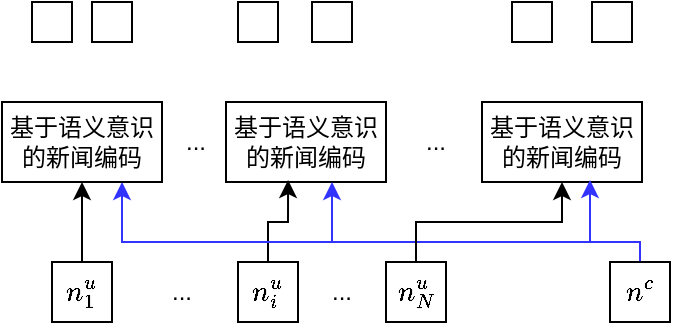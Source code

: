<mxfile version="16.2.4" type="github">
  <diagram id="g-GTH3m1mprbBZ8mFjRG" name="Page-1">
    <mxGraphModel dx="946" dy="508" grid="1" gridSize="10" guides="1" tooltips="1" connect="1" arrows="1" fold="1" page="1" pageScale="1" pageWidth="827" pageHeight="1169" math="1" shadow="0">
      <root>
        <mxCell id="0" />
        <mxCell id="1" parent="0" />
        <mxCell id="FSb0OSq2DILK62HOMhFQ-8" style="edgeStyle=orthogonalEdgeStyle;rounded=0;orthogonalLoop=1;jettySize=auto;html=1;entryX=0.5;entryY=1;entryDx=0;entryDy=0;" edge="1" parent="1" source="qfDMOs3huDskI0j0CrZW-1" target="FSb0OSq2DILK62HOMhFQ-3">
          <mxGeometry relative="1" as="geometry" />
        </mxCell>
        <mxCell id="qfDMOs3huDskI0j0CrZW-1" value="" style="rounded=0;whiteSpace=wrap;html=1;" parent="1" vertex="1">
          <mxGeometry x="80" y="320" width="30" height="30" as="geometry" />
        </mxCell>
        <mxCell id="FSb0OSq2DILK62HOMhFQ-15" style="edgeStyle=orthogonalEdgeStyle;rounded=0;orthogonalLoop=1;jettySize=auto;html=1;exitX=0.5;exitY=0;exitDx=0;exitDy=0;entryX=0.388;entryY=0.975;entryDx=0;entryDy=0;entryPerimeter=0;" edge="1" parent="1" source="qfDMOs3huDskI0j0CrZW-2" target="FSb0OSq2DILK62HOMhFQ-4">
          <mxGeometry relative="1" as="geometry" />
        </mxCell>
        <mxCell id="qfDMOs3huDskI0j0CrZW-2" value="" style="rounded=0;whiteSpace=wrap;html=1;" parent="1" vertex="1">
          <mxGeometry x="173" y="320" width="30" height="30" as="geometry" />
        </mxCell>
        <mxCell id="qfDMOs3huDskI0j0CrZW-3" value="" style="rounded=0;whiteSpace=wrap;html=1;" parent="1" vertex="1">
          <mxGeometry x="70" y="190" width="20" height="20" as="geometry" />
        </mxCell>
        <mxCell id="qfDMOs3huDskI0j0CrZW-7" value="..." style="text;html=1;strokeColor=none;fillColor=none;align=center;verticalAlign=middle;whiteSpace=wrap;rounded=0;" parent="1" vertex="1">
          <mxGeometry x="137" y="250" width="30" height="20" as="geometry" />
        </mxCell>
        <mxCell id="FSb0OSq2DILK62HOMhFQ-17" style="edgeStyle=orthogonalEdgeStyle;rounded=0;orthogonalLoop=1;jettySize=auto;html=1;entryX=0.75;entryY=1;entryDx=0;entryDy=0;strokeColor=#3333FF;" edge="1" parent="1" source="FSb0OSq2DILK62HOMhFQ-1" target="FSb0OSq2DILK62HOMhFQ-3">
          <mxGeometry relative="1" as="geometry">
            <Array as="points">
              <mxPoint x="374" y="310" />
              <mxPoint x="115" y="310" />
            </Array>
          </mxGeometry>
        </mxCell>
        <mxCell id="FSb0OSq2DILK62HOMhFQ-1" value="" style="rounded=0;whiteSpace=wrap;html=1;" vertex="1" parent="1">
          <mxGeometry x="359" y="320" width="30" height="30" as="geometry" />
        </mxCell>
        <mxCell id="FSb0OSq2DILK62HOMhFQ-3" value="基于语义意识的新闻编码" style="text;html=1;strokeColor=default;fillColor=none;align=center;verticalAlign=middle;whiteSpace=wrap;rounded=0;" vertex="1" parent="1">
          <mxGeometry x="55" y="240" width="80" height="40" as="geometry" />
        </mxCell>
        <mxCell id="FSb0OSq2DILK62HOMhFQ-4" value="基于语义意识的新闻编码" style="text;html=1;strokeColor=default;fillColor=none;align=center;verticalAlign=middle;whiteSpace=wrap;rounded=0;" vertex="1" parent="1">
          <mxGeometry x="167" y="240" width="80" height="40" as="geometry" />
        </mxCell>
        <mxCell id="FSb0OSq2DILK62HOMhFQ-5" value="基于语义意识的新闻编码" style="text;html=1;strokeColor=default;fillColor=none;align=center;verticalAlign=middle;whiteSpace=wrap;rounded=0;" vertex="1" parent="1">
          <mxGeometry x="295" y="240" width="80" height="40" as="geometry" />
        </mxCell>
        <mxCell id="FSb0OSq2DILK62HOMhFQ-16" style="edgeStyle=orthogonalEdgeStyle;rounded=0;orthogonalLoop=1;jettySize=auto;html=1;entryX=0.5;entryY=1;entryDx=0;entryDy=0;" edge="1" parent="1" source="FSb0OSq2DILK62HOMhFQ-6" target="FSb0OSq2DILK62HOMhFQ-5">
          <mxGeometry relative="1" as="geometry">
            <Array as="points">
              <mxPoint x="262" y="300" />
              <mxPoint x="335" y="300" />
            </Array>
          </mxGeometry>
        </mxCell>
        <mxCell id="FSb0OSq2DILK62HOMhFQ-6" value="" style="rounded=0;whiteSpace=wrap;html=1;" vertex="1" parent="1">
          <mxGeometry x="247" y="320" width="30" height="30" as="geometry" />
        </mxCell>
        <mxCell id="FSb0OSq2DILK62HOMhFQ-13" value="..." style="text;html=1;strokeColor=none;fillColor=none;align=center;verticalAlign=middle;whiteSpace=wrap;rounded=0;" vertex="1" parent="1">
          <mxGeometry x="257" y="250" width="30" height="20" as="geometry" />
        </mxCell>
        <mxCell id="FSb0OSq2DILK62HOMhFQ-18" value="" style="endArrow=classic;html=1;rounded=0;strokeColor=#3333FF;" edge="1" parent="1">
          <mxGeometry width="50" height="50" relative="1" as="geometry">
            <mxPoint x="220" y="310" as="sourcePoint" />
            <mxPoint x="220" y="280" as="targetPoint" />
          </mxGeometry>
        </mxCell>
        <mxCell id="FSb0OSq2DILK62HOMhFQ-19" value="" style="endArrow=classic;html=1;rounded=0;strokeColor=#3333FF;entryX=0.675;entryY=0.975;entryDx=0;entryDy=0;entryPerimeter=0;" edge="1" parent="1" target="FSb0OSq2DILK62HOMhFQ-5">
          <mxGeometry width="50" height="50" relative="1" as="geometry">
            <mxPoint x="349" y="310" as="sourcePoint" />
            <mxPoint x="230" y="290" as="targetPoint" />
          </mxGeometry>
        </mxCell>
        <mxCell id="FSb0OSq2DILK62HOMhFQ-21" value="..." style="text;html=1;strokeColor=none;fillColor=none;align=center;verticalAlign=middle;whiteSpace=wrap;rounded=0;" vertex="1" parent="1">
          <mxGeometry x="130" y="325" width="30" height="20" as="geometry" />
        </mxCell>
        <mxCell id="FSb0OSq2DILK62HOMhFQ-22" value="..." style="text;html=1;strokeColor=none;fillColor=none;align=center;verticalAlign=middle;whiteSpace=wrap;rounded=0;" vertex="1" parent="1">
          <mxGeometry x="210" y="325" width="30" height="20" as="geometry" />
        </mxCell>
        <mxCell id="FSb0OSq2DILK62HOMhFQ-23" value="$$n^u_1$$" style="text;html=1;strokeColor=none;fillColor=none;align=center;verticalAlign=middle;whiteSpace=wrap;rounded=0;" vertex="1" parent="1">
          <mxGeometry x="80" y="322.5" width="30" height="25" as="geometry" />
        </mxCell>
        <mxCell id="FSb0OSq2DILK62HOMhFQ-24" value="$$n^u_i$$" style="text;html=1;strokeColor=none;fillColor=none;align=center;verticalAlign=middle;whiteSpace=wrap;rounded=0;" vertex="1" parent="1">
          <mxGeometry x="173" y="320" width="30" height="30" as="geometry" />
        </mxCell>
        <mxCell id="FSb0OSq2DILK62HOMhFQ-25" value="$$n^u_N$$" style="text;html=1;strokeColor=none;fillColor=none;align=center;verticalAlign=middle;whiteSpace=wrap;rounded=0;" vertex="1" parent="1">
          <mxGeometry x="247" y="320" width="30" height="30" as="geometry" />
        </mxCell>
        <mxCell id="FSb0OSq2DILK62HOMhFQ-26" value="$$n^c$$" style="text;html=1;strokeColor=none;fillColor=none;align=center;verticalAlign=middle;whiteSpace=wrap;rounded=0;" vertex="1" parent="1">
          <mxGeometry x="359" y="320" width="30" height="30" as="geometry" />
        </mxCell>
        <mxCell id="FSb0OSq2DILK62HOMhFQ-28" value="" style="rounded=0;whiteSpace=wrap;html=1;" vertex="1" parent="1">
          <mxGeometry x="100" y="190" width="20" height="20" as="geometry" />
        </mxCell>
        <mxCell id="FSb0OSq2DILK62HOMhFQ-29" value="" style="rounded=0;whiteSpace=wrap;html=1;" vertex="1" parent="1">
          <mxGeometry x="173" y="190" width="20" height="20" as="geometry" />
        </mxCell>
        <mxCell id="FSb0OSq2DILK62HOMhFQ-30" value="" style="rounded=0;whiteSpace=wrap;html=1;" vertex="1" parent="1">
          <mxGeometry x="210" y="190" width="20" height="20" as="geometry" />
        </mxCell>
        <mxCell id="FSb0OSq2DILK62HOMhFQ-31" value="" style="rounded=0;whiteSpace=wrap;html=1;" vertex="1" parent="1">
          <mxGeometry x="310" y="190" width="20" height="20" as="geometry" />
        </mxCell>
        <mxCell id="FSb0OSq2DILK62HOMhFQ-32" value="" style="rounded=0;whiteSpace=wrap;html=1;" vertex="1" parent="1">
          <mxGeometry x="350" y="190" width="20" height="20" as="geometry" />
        </mxCell>
      </root>
    </mxGraphModel>
  </diagram>
</mxfile>
